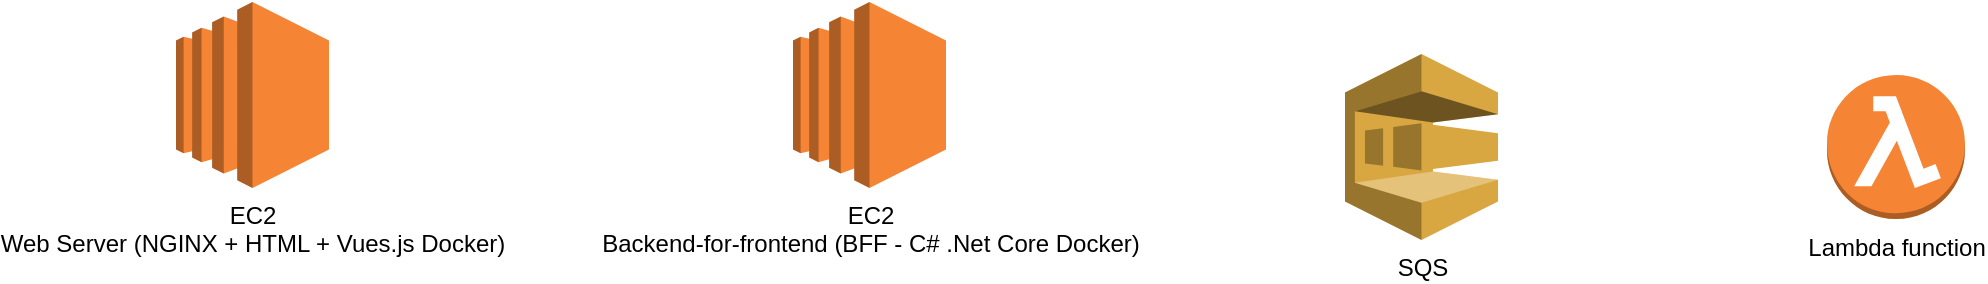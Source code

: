 <mxfile version="10.7.1" type="github"><diagram id="LxcErP3utdlDIvT-QuOY" name="Page-1"><mxGraphModel dx="1911" dy="813" grid="1" gridSize="10" guides="1" tooltips="1" connect="1" arrows="1" fold="1" page="1" pageScale="1" pageWidth="1654" pageHeight="1169" math="0" shadow="0"><root><mxCell id="0"/><mxCell id="1" parent="0"/><mxCell id="rfWni7gN66RDjKxtkfjA-1" value="EC2&lt;br&gt;Web Server (NGINX + HTML + Vues.js Docker)" style="outlineConnect=0;dashed=0;verticalLabelPosition=bottom;verticalAlign=top;align=center;html=1;shape=mxgraph.aws3.ec2;fillColor=#F58534;gradientColor=none;" vertex="1" parent="1"><mxGeometry x="340" y="310" width="76.5" height="93" as="geometry"/></mxCell><mxCell id="rfWni7gN66RDjKxtkfjA-2" value="EC2&lt;br&gt;Backend-for-frontend (BFF - C# .Net Core Docker)" style="outlineConnect=0;dashed=0;verticalLabelPosition=bottom;verticalAlign=top;align=center;html=1;shape=mxgraph.aws3.ec2;fillColor=#F58534;gradientColor=none;" vertex="1" parent="1"><mxGeometry x="648.5" y="310" width="76.5" height="93" as="geometry"/></mxCell><mxCell id="rfWni7gN66RDjKxtkfjA-3" value="SQS" style="outlineConnect=0;dashed=0;verticalLabelPosition=bottom;verticalAlign=top;align=center;html=1;shape=mxgraph.aws3.sqs;fillColor=#D9A741;gradientColor=none;" vertex="1" parent="1"><mxGeometry x="924.5" y="336" width="76.5" height="93" as="geometry"/></mxCell><mxCell id="rfWni7gN66RDjKxtkfjA-4" value="Lambda function" style="outlineConnect=0;dashed=0;verticalLabelPosition=bottom;verticalAlign=top;align=center;html=1;shape=mxgraph.aws3.lambda_function;fillColor=#F58534;gradientColor=none;" vertex="1" parent="1"><mxGeometry x="1165.5" y="346.5" width="69" height="72" as="geometry"/></mxCell></root></mxGraphModel></diagram></mxfile>